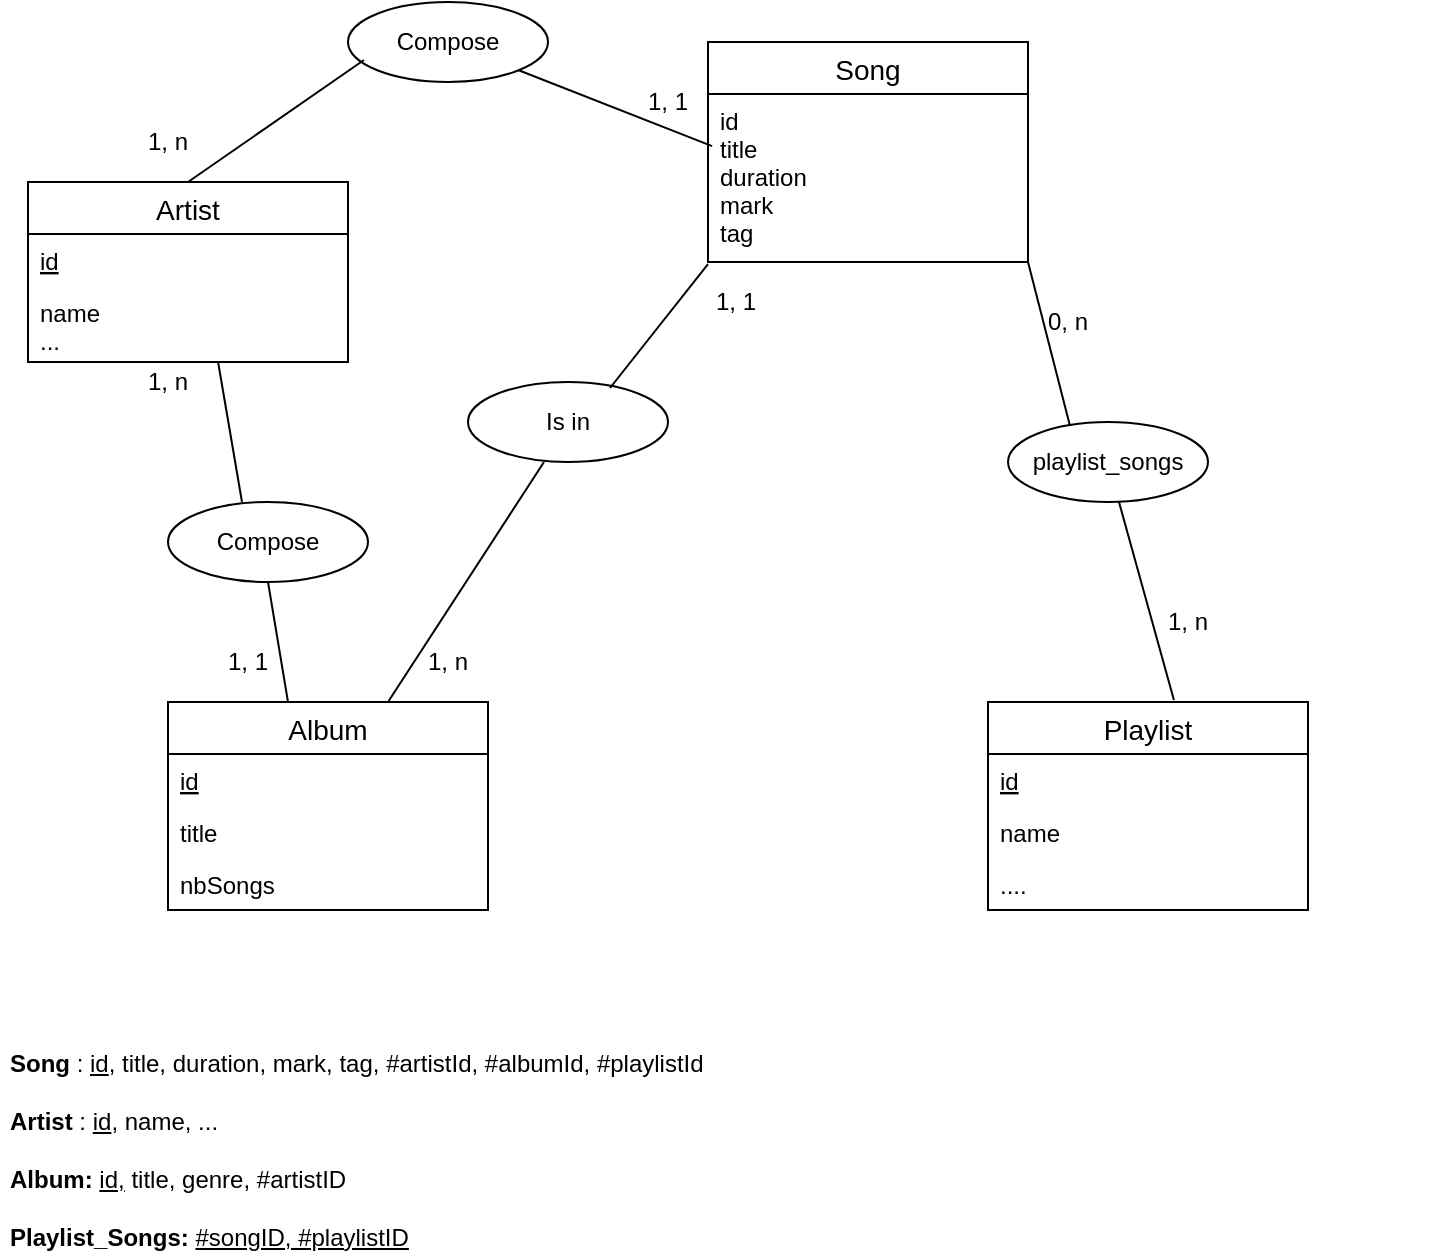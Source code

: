<mxfile version="13.0.1" type="device"><diagram id="3W4wD_ufieAOiOZWoZGW" name="Page-1"><mxGraphModel dx="1424" dy="770" grid="1" gridSize="10" guides="1" tooltips="1" connect="1" arrows="1" fold="1" page="1" pageScale="1" pageWidth="827" pageHeight="1169" math="0" shadow="0"><root><mxCell id="0"/><mxCell id="1" parent="0"/><mxCell id="3jfzwbf25YQ8zl06ybPx-2" value="Artist" style="swimlane;fontStyle=0;childLayout=stackLayout;horizontal=1;startSize=26;horizontalStack=0;resizeParent=1;resizeParentMax=0;resizeLast=0;collapsible=1;marginBottom=0;align=center;fontSize=14;" vertex="1" parent="1"><mxGeometry x="60" y="110" width="160" height="90" as="geometry"/></mxCell><mxCell id="3jfzwbf25YQ8zl06ybPx-3" value="id" style="text;strokeColor=none;fillColor=none;spacingLeft=4;spacingRight=4;overflow=hidden;rotatable=0;points=[[0,0.5],[1,0.5]];portConstraint=eastwest;fontSize=12;fontStyle=4" vertex="1" parent="3jfzwbf25YQ8zl06ybPx-2"><mxGeometry y="26" width="160" height="26" as="geometry"/></mxCell><mxCell id="3jfzwbf25YQ8zl06ybPx-5" value="name&#xA;...&#xA;&#xA;" style="text;strokeColor=none;fillColor=none;spacingLeft=4;spacingRight=4;overflow=hidden;rotatable=0;points=[[0,0.5],[1,0.5]];portConstraint=eastwest;fontSize=12;" vertex="1" parent="3jfzwbf25YQ8zl06ybPx-2"><mxGeometry y="52" width="160" height="38" as="geometry"/></mxCell><mxCell id="3jfzwbf25YQ8zl06ybPx-11" value="Album" style="swimlane;fontStyle=0;childLayout=stackLayout;horizontal=1;startSize=26;horizontalStack=0;resizeParent=1;resizeParentMax=0;resizeLast=0;collapsible=1;marginBottom=0;align=center;fontSize=14;" vertex="1" parent="1"><mxGeometry x="130" y="370" width="160" height="104" as="geometry"/></mxCell><mxCell id="3jfzwbf25YQ8zl06ybPx-12" value="id" style="text;strokeColor=none;fillColor=none;spacingLeft=4;spacingRight=4;overflow=hidden;rotatable=0;points=[[0,0.5],[1,0.5]];portConstraint=eastwest;fontSize=12;fontStyle=4" vertex="1" parent="3jfzwbf25YQ8zl06ybPx-11"><mxGeometry y="26" width="160" height="26" as="geometry"/></mxCell><mxCell id="3jfzwbf25YQ8zl06ybPx-13" value="title" style="text;strokeColor=none;fillColor=none;spacingLeft=4;spacingRight=4;overflow=hidden;rotatable=0;points=[[0,0.5],[1,0.5]];portConstraint=eastwest;fontSize=12;" vertex="1" parent="3jfzwbf25YQ8zl06ybPx-11"><mxGeometry y="52" width="160" height="26" as="geometry"/></mxCell><mxCell id="3jfzwbf25YQ8zl06ybPx-14" value="nbSongs" style="text;strokeColor=none;fillColor=none;spacingLeft=4;spacingRight=4;overflow=hidden;rotatable=0;points=[[0,0.5],[1,0.5]];portConstraint=eastwest;fontSize=12;" vertex="1" parent="3jfzwbf25YQ8zl06ybPx-11"><mxGeometry y="78" width="160" height="26" as="geometry"/></mxCell><mxCell id="3jfzwbf25YQ8zl06ybPx-21" value="Compose" style="ellipse;whiteSpace=wrap;html=1;align=center;" vertex="1" parent="1"><mxGeometry x="130" y="270" width="100" height="40" as="geometry"/></mxCell><mxCell id="3jfzwbf25YQ8zl06ybPx-22" value="" style="endArrow=none;html=1;entryX=0.594;entryY=1;entryDx=0;entryDy=0;entryPerimeter=0;" edge="1" parent="1" target="3jfzwbf25YQ8zl06ybPx-5"><mxGeometry width="50" height="50" relative="1" as="geometry"><mxPoint x="167" y="270" as="sourcePoint"/><mxPoint x="190" y="207" as="targetPoint"/></mxGeometry></mxCell><mxCell id="3jfzwbf25YQ8zl06ybPx-23" value="" style="endArrow=none;html=1;entryX=0.5;entryY=1;entryDx=0;entryDy=0;entryPerimeter=0;" edge="1" parent="1" target="3jfzwbf25YQ8zl06ybPx-21"><mxGeometry width="50" height="50" relative="1" as="geometry"><mxPoint x="190" y="370" as="sourcePoint"/><mxPoint x="240" y="320" as="targetPoint"/></mxGeometry></mxCell><mxCell id="3jfzwbf25YQ8zl06ybPx-27" value="Compose" style="ellipse;whiteSpace=wrap;html=1;align=center;" vertex="1" parent="1"><mxGeometry x="220" y="20" width="100" height="40" as="geometry"/></mxCell><mxCell id="3jfzwbf25YQ8zl06ybPx-7" value="Song" style="swimlane;fontStyle=0;childLayout=stackLayout;horizontal=1;startSize=26;horizontalStack=0;resizeParent=1;resizeParentMax=0;resizeLast=0;collapsible=1;marginBottom=0;align=center;fontSize=14;" vertex="1" parent="1"><mxGeometry x="400" y="40" width="160" height="110" as="geometry"/></mxCell><mxCell id="3jfzwbf25YQ8zl06ybPx-10" value="id&#xA;title&#xA;duration&#xA;mark&#xA;tag&#xA;&#xA;&#xA;&#xA;" style="text;strokeColor=none;fillColor=none;spacingLeft=4;spacingRight=4;overflow=hidden;rotatable=0;points=[[0,0.5],[1,0.5]];portConstraint=eastwest;fontSize=12;fontStyle=0" vertex="1" parent="3jfzwbf25YQ8zl06ybPx-7"><mxGeometry y="26" width="160" height="84" as="geometry"/></mxCell><mxCell id="3jfzwbf25YQ8zl06ybPx-28" value="" style="endArrow=none;html=1;entryX=0.08;entryY=0.725;entryDx=0;entryDy=0;entryPerimeter=0;" edge="1" parent="1" target="3jfzwbf25YQ8zl06ybPx-27"><mxGeometry width="50" height="50" relative="1" as="geometry"><mxPoint x="140" y="110" as="sourcePoint"/><mxPoint x="190" y="60" as="targetPoint"/></mxGeometry></mxCell><mxCell id="3jfzwbf25YQ8zl06ybPx-29" value="" style="endArrow=none;html=1;entryX=0.013;entryY=0.31;entryDx=0;entryDy=0;entryPerimeter=0;exitX=1;exitY=1;exitDx=0;exitDy=0;" edge="1" parent="1" source="3jfzwbf25YQ8zl06ybPx-27" target="3jfzwbf25YQ8zl06ybPx-10"><mxGeometry width="50" height="50" relative="1" as="geometry"><mxPoint x="320" y="65" as="sourcePoint"/><mxPoint x="370" y="15" as="targetPoint"/></mxGeometry></mxCell><mxCell id="3jfzwbf25YQ8zl06ybPx-30" value="&lt;div&gt;Is in&lt;/div&gt;" style="ellipse;whiteSpace=wrap;html=1;align=center;" vertex="1" parent="1"><mxGeometry x="280" y="210" width="100" height="40" as="geometry"/></mxCell><mxCell id="3jfzwbf25YQ8zl06ybPx-31" value="" style="endArrow=none;html=1;entryX=0;entryY=1.012;entryDx=0;entryDy=0;entryPerimeter=0;exitX=0.71;exitY=0.075;exitDx=0;exitDy=0;exitPerimeter=0;" edge="1" parent="1" source="3jfzwbf25YQ8zl06ybPx-30" target="3jfzwbf25YQ8zl06ybPx-10"><mxGeometry width="50" height="50" relative="1" as="geometry"><mxPoint x="350" y="210" as="sourcePoint"/><mxPoint x="400" y="160" as="targetPoint"/></mxGeometry></mxCell><mxCell id="3jfzwbf25YQ8zl06ybPx-32" value="" style="endArrow=none;html=1;entryX=0.38;entryY=1;entryDx=0;entryDy=0;entryPerimeter=0;" edge="1" parent="1" target="3jfzwbf25YQ8zl06ybPx-30"><mxGeometry width="50" height="50" relative="1" as="geometry"><mxPoint x="240" y="370" as="sourcePoint"/><mxPoint x="290" y="320" as="targetPoint"/></mxGeometry></mxCell><mxCell id="3jfzwbf25YQ8zl06ybPx-17" value="Playlist" style="swimlane;fontStyle=0;childLayout=stackLayout;horizontal=1;startSize=26;horizontalStack=0;resizeParent=1;resizeParentMax=0;resizeLast=0;collapsible=1;marginBottom=0;align=center;fontSize=14;" vertex="1" parent="1"><mxGeometry x="540" y="370" width="160" height="104" as="geometry"/></mxCell><mxCell id="3jfzwbf25YQ8zl06ybPx-18" value="id" style="text;strokeColor=none;fillColor=none;spacingLeft=4;spacingRight=4;overflow=hidden;rotatable=0;points=[[0,0.5],[1,0.5]];portConstraint=eastwest;fontSize=12;fontStyle=4" vertex="1" parent="3jfzwbf25YQ8zl06ybPx-17"><mxGeometry y="26" width="160" height="26" as="geometry"/></mxCell><mxCell id="3jfzwbf25YQ8zl06ybPx-19" value="name" style="text;strokeColor=none;fillColor=none;spacingLeft=4;spacingRight=4;overflow=hidden;rotatable=0;points=[[0,0.5],[1,0.5]];portConstraint=eastwest;fontSize=12;" vertex="1" parent="3jfzwbf25YQ8zl06ybPx-17"><mxGeometry y="52" width="160" height="26" as="geometry"/></mxCell><mxCell id="3jfzwbf25YQ8zl06ybPx-20" value="...." style="text;strokeColor=none;fillColor=none;spacingLeft=4;spacingRight=4;overflow=hidden;rotatable=0;points=[[0,0.5],[1,0.5]];portConstraint=eastwest;fontSize=12;" vertex="1" parent="3jfzwbf25YQ8zl06ybPx-17"><mxGeometry y="78" width="160" height="26" as="geometry"/></mxCell><mxCell id="3jfzwbf25YQ8zl06ybPx-33" value="playlist_songs" style="ellipse;whiteSpace=wrap;html=1;align=center;" vertex="1" parent="1"><mxGeometry x="550" y="230" width="100" height="40" as="geometry"/></mxCell><mxCell id="3jfzwbf25YQ8zl06ybPx-35" value="" style="endArrow=none;html=1;exitX=0.31;exitY=0.05;exitDx=0;exitDy=0;exitPerimeter=0;rounded=0;" edge="1" parent="1" source="3jfzwbf25YQ8zl06ybPx-33"><mxGeometry width="50" height="50" relative="1" as="geometry"><mxPoint x="510" y="200" as="sourcePoint"/><mxPoint x="560" y="150" as="targetPoint"/></mxGeometry></mxCell><mxCell id="3jfzwbf25YQ8zl06ybPx-36" value="" style="endArrow=none;html=1;exitX=0.581;exitY=-0.01;exitDx=0;exitDy=0;exitPerimeter=0;" edge="1" parent="1" source="3jfzwbf25YQ8zl06ybPx-17" target="3jfzwbf25YQ8zl06ybPx-33"><mxGeometry width="50" height="50" relative="1" as="geometry"><mxPoint x="600" y="310" as="sourcePoint"/><mxPoint x="650" y="260" as="targetPoint"/></mxGeometry></mxCell><mxCell id="3jfzwbf25YQ8zl06ybPx-37" value="1, 1" style="text;html=1;strokeColor=none;fillColor=none;align=center;verticalAlign=middle;whiteSpace=wrap;rounded=0;" vertex="1" parent="1"><mxGeometry x="150" y="340" width="40" height="20" as="geometry"/></mxCell><mxCell id="3jfzwbf25YQ8zl06ybPx-38" value="1, n" style="text;html=1;strokeColor=none;fillColor=none;align=center;verticalAlign=middle;whiteSpace=wrap;rounded=0;" vertex="1" parent="1"><mxGeometry x="110" y="200" width="40" height="20" as="geometry"/></mxCell><mxCell id="3jfzwbf25YQ8zl06ybPx-39" value="1, n" style="text;html=1;strokeColor=none;fillColor=none;align=center;verticalAlign=middle;whiteSpace=wrap;rounded=0;" vertex="1" parent="1"><mxGeometry x="110" y="80" width="40" height="20" as="geometry"/></mxCell><mxCell id="3jfzwbf25YQ8zl06ybPx-40" value="1, 1" style="text;html=1;strokeColor=none;fillColor=none;align=center;verticalAlign=middle;whiteSpace=wrap;rounded=0;" vertex="1" parent="1"><mxGeometry x="360" y="60" width="40" height="20" as="geometry"/></mxCell><mxCell id="3jfzwbf25YQ8zl06ybPx-41" value="1, 1" style="text;html=1;strokeColor=none;fillColor=none;align=center;verticalAlign=middle;whiteSpace=wrap;rounded=0;" vertex="1" parent="1"><mxGeometry x="394" y="160" width="40" height="20" as="geometry"/></mxCell><mxCell id="3jfzwbf25YQ8zl06ybPx-42" value="1, n" style="text;html=1;strokeColor=none;fillColor=none;align=center;verticalAlign=middle;whiteSpace=wrap;rounded=0;" vertex="1" parent="1"><mxGeometry x="250" y="340" width="40" height="20" as="geometry"/></mxCell><mxCell id="3jfzwbf25YQ8zl06ybPx-43" value="1, n" style="text;html=1;strokeColor=none;fillColor=none;align=center;verticalAlign=middle;whiteSpace=wrap;rounded=0;" vertex="1" parent="1"><mxGeometry x="620" y="320" width="40" height="20" as="geometry"/></mxCell><mxCell id="3jfzwbf25YQ8zl06ybPx-44" value="0, n" style="text;html=1;strokeColor=none;fillColor=none;align=center;verticalAlign=middle;whiteSpace=wrap;rounded=0;" vertex="1" parent="1"><mxGeometry x="560" y="170" width="40" height="20" as="geometry"/></mxCell><mxCell id="3jfzwbf25YQ8zl06ybPx-45" value="&lt;div&gt;&lt;br&gt;&lt;/div&gt;&lt;div&gt;&lt;b&gt;Song &lt;/b&gt;: &lt;u&gt;id&lt;/u&gt;, title, duration, mark, tag, #artistId, #albumId, #playlistId&lt;/div&gt;&lt;div&gt;&lt;br&gt;&lt;/div&gt;&lt;div&gt;&lt;b&gt;Artist &lt;/b&gt;: &lt;u&gt;id&lt;/u&gt;, name, ...&lt;/div&gt;&lt;div&gt;&lt;br&gt;&lt;/div&gt;&lt;div&gt;&lt;b&gt;Album: &lt;/b&gt;&lt;u&gt;id,&lt;/u&gt; title, genre, #artistID&lt;/div&gt;&lt;div&gt;&lt;br&gt;&lt;/div&gt;&lt;div&gt;&lt;b&gt;Playlist_Songs:&lt;/b&gt; &lt;u&gt;#songID, #playlistID&lt;/u&gt;&lt;br&gt;&lt;/div&gt;" style="text;html=1;strokeColor=none;fillColor=none;spacing=5;spacingTop=-20;whiteSpace=wrap;overflow=hidden;rounded=0;" vertex="1" parent="1"><mxGeometry x="46" y="540" width="725" height="105" as="geometry"/></mxCell></root></mxGraphModel></diagram></mxfile>